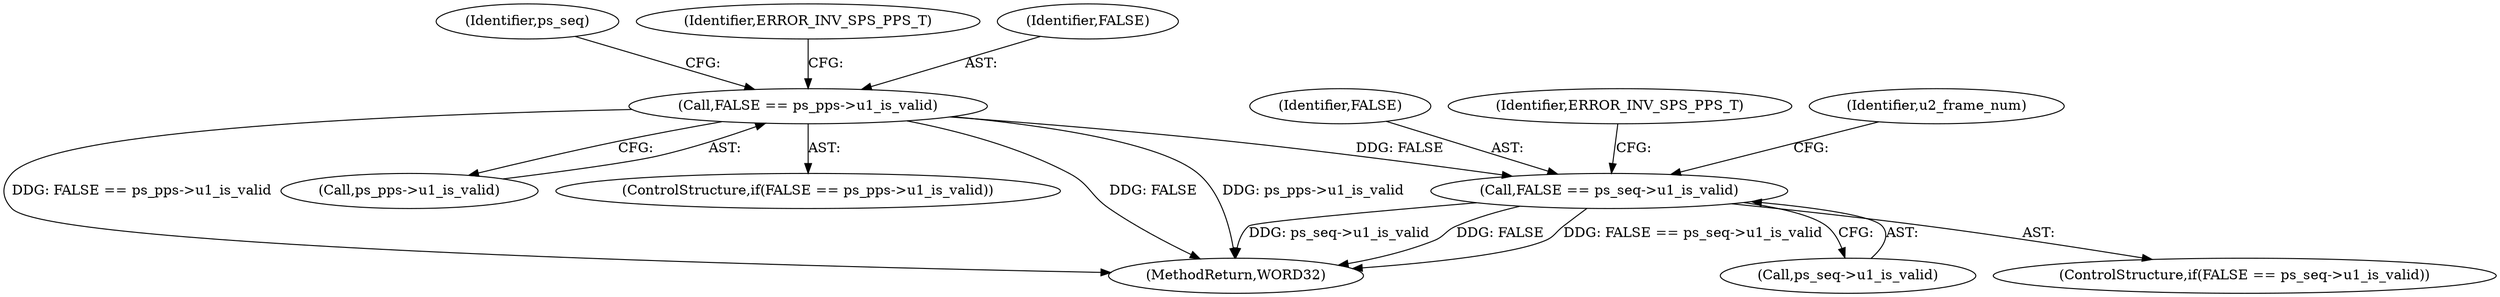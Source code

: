 digraph "0_Android_e629194c62a9a129ce378e08cb1059a8a53f1795_1@pointer" {
"1000464" [label="(Call,FALSE == ps_seq->u1_is_valid)"];
"1000445" [label="(Call,FALSE == ps_pps->u1_is_valid)"];
"1000454" [label="(Identifier,ps_seq)"];
"1000463" [label="(ControlStructure,if(FALSE == ps_seq->u1_is_valid))"];
"1000445" [label="(Call,FALSE == ps_pps->u1_is_valid)"];
"1002570" [label="(MethodReturn,WORD32)"];
"1000447" [label="(Call,ps_pps->u1_is_valid)"];
"1000452" [label="(Identifier,ERROR_INV_SPS_PPS_T)"];
"1000466" [label="(Call,ps_seq->u1_is_valid)"];
"1000446" [label="(Identifier,FALSE)"];
"1000465" [label="(Identifier,FALSE)"];
"1000444" [label="(ControlStructure,if(FALSE == ps_pps->u1_is_valid))"];
"1000470" [label="(Identifier,ERROR_INV_SPS_PPS_T)"];
"1000472" [label="(Identifier,u2_frame_num)"];
"1000464" [label="(Call,FALSE == ps_seq->u1_is_valid)"];
"1000464" -> "1000463"  [label="AST: "];
"1000464" -> "1000466"  [label="CFG: "];
"1000465" -> "1000464"  [label="AST: "];
"1000466" -> "1000464"  [label="AST: "];
"1000470" -> "1000464"  [label="CFG: "];
"1000472" -> "1000464"  [label="CFG: "];
"1000464" -> "1002570"  [label="DDG: FALSE"];
"1000464" -> "1002570"  [label="DDG: FALSE == ps_seq->u1_is_valid"];
"1000464" -> "1002570"  [label="DDG: ps_seq->u1_is_valid"];
"1000445" -> "1000464"  [label="DDG: FALSE"];
"1000445" -> "1000444"  [label="AST: "];
"1000445" -> "1000447"  [label="CFG: "];
"1000446" -> "1000445"  [label="AST: "];
"1000447" -> "1000445"  [label="AST: "];
"1000452" -> "1000445"  [label="CFG: "];
"1000454" -> "1000445"  [label="CFG: "];
"1000445" -> "1002570"  [label="DDG: FALSE"];
"1000445" -> "1002570"  [label="DDG: ps_pps->u1_is_valid"];
"1000445" -> "1002570"  [label="DDG: FALSE == ps_pps->u1_is_valid"];
}
